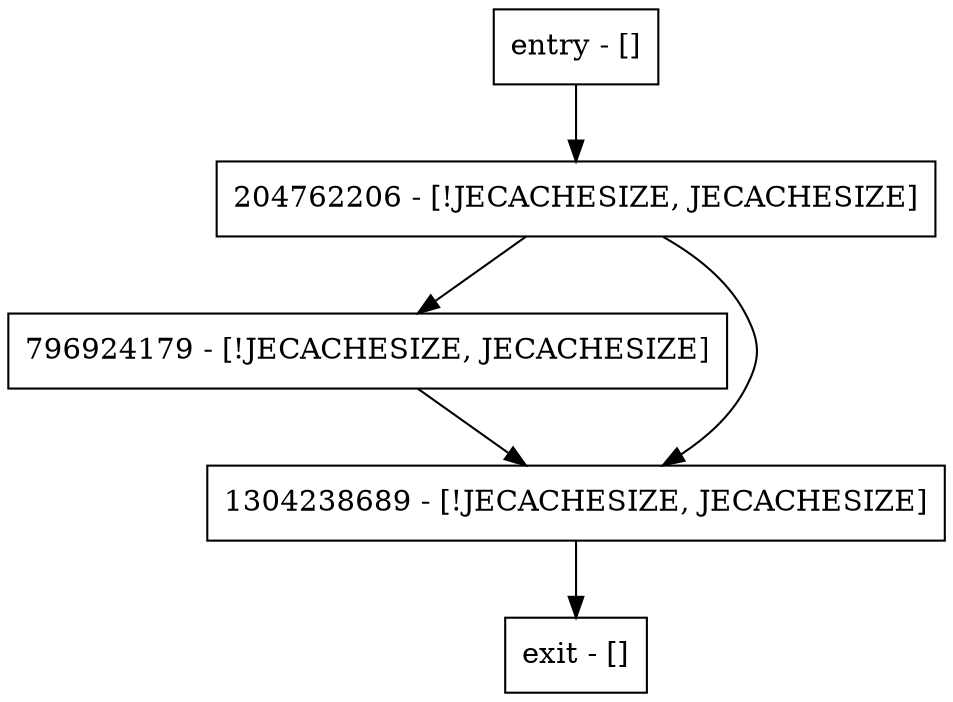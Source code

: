 digraph byteArraySize {
node [shape=record];
entry [label="entry - []"];
exit [label="exit - []"];
796924179 [label="796924179 - [!JECACHESIZE, JECACHESIZE]"];
204762206 [label="204762206 - [!JECACHESIZE, JECACHESIZE]"];
1304238689 [label="1304238689 - [!JECACHESIZE, JECACHESIZE]"];
entry;
exit;
entry -> 204762206;
796924179 -> 1304238689;
204762206 -> 796924179;
204762206 -> 1304238689;
1304238689 -> exit;
}
